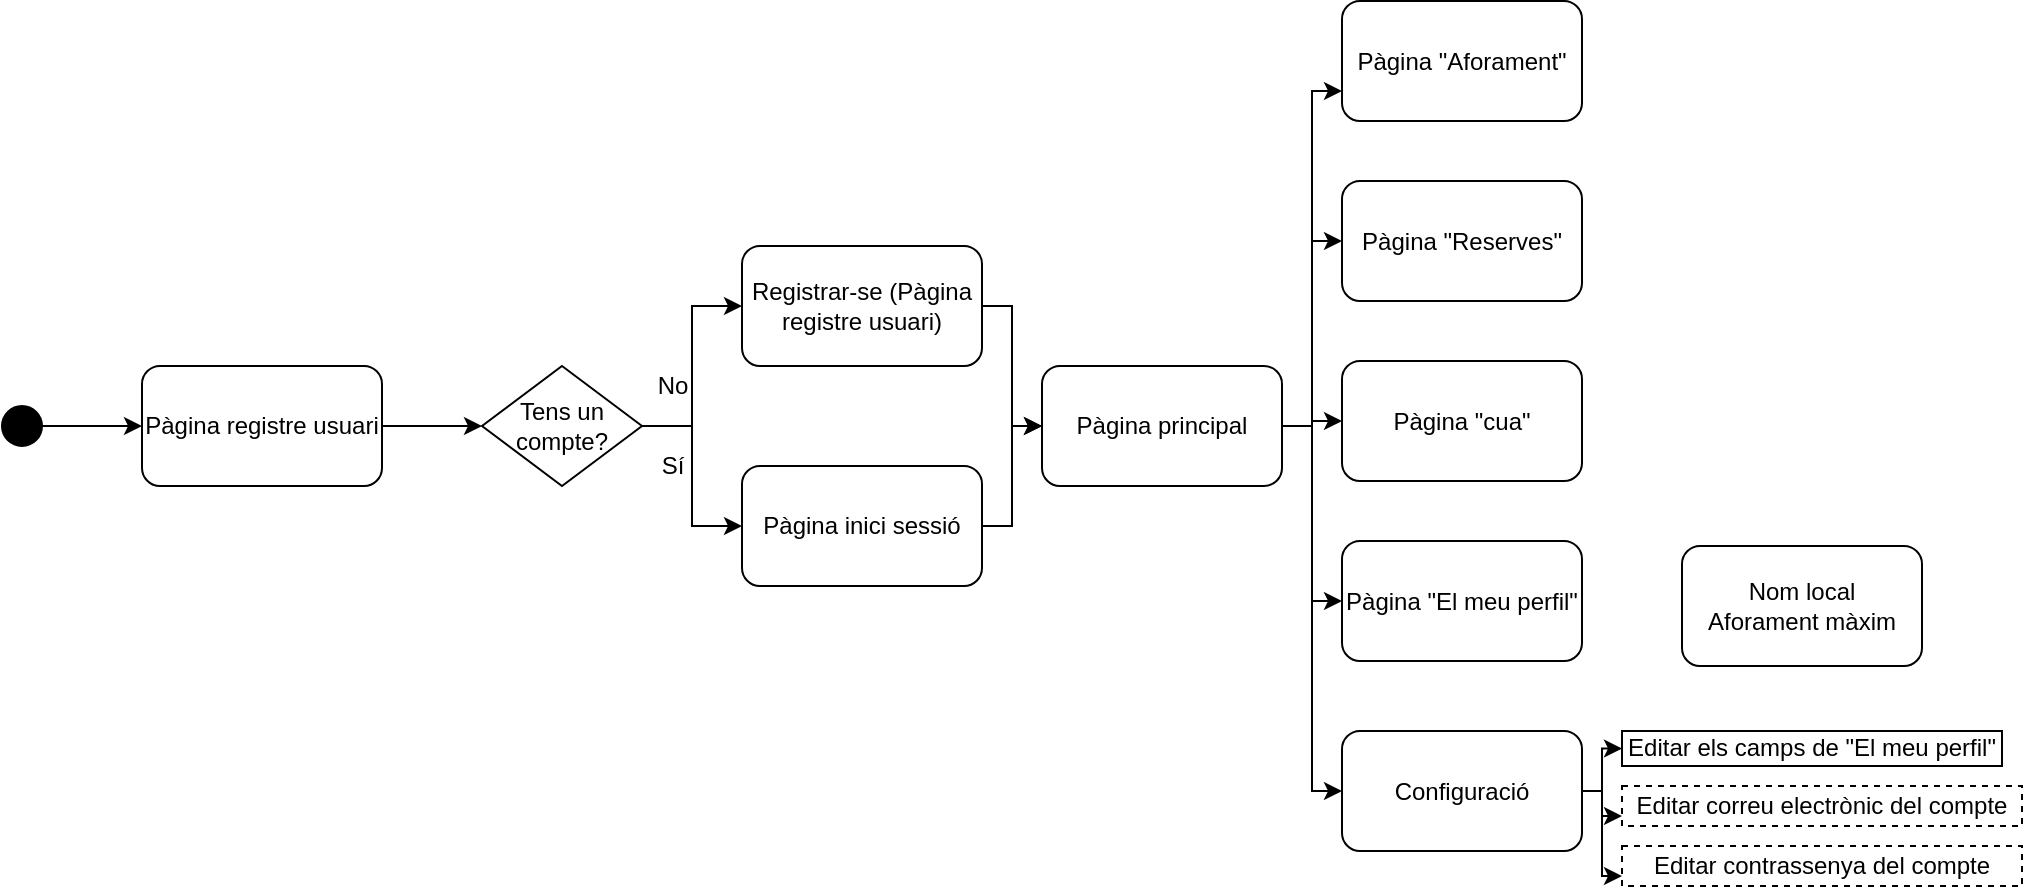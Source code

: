 <mxfile version="13.1.2" type="github"><diagram id="QyLK_1G8izOVnMK4OfBK" name="Flow general"><mxGraphModel dx="946" dy="1046" grid="1" gridSize="10" guides="1" tooltips="1" connect="1" arrows="1" fold="1" page="0" pageScale="1" pageWidth="827" pageHeight="1169" math="0" shadow="0"><root><mxCell id="0"/><mxCell id="1" parent="0"/><mxCell id="_c1tW72TKpihIUh71Ftu-7" value="" style="edgeStyle=orthogonalEdgeStyle;rounded=0;orthogonalLoop=1;jettySize=auto;html=1;" edge="1" parent="1" source="_c1tW72TKpihIUh71Ftu-2" target="_c1tW72TKpihIUh71Ftu-3"><mxGeometry relative="1" as="geometry"/></mxCell><mxCell id="_c1tW72TKpihIUh71Ftu-2" value="" style="ellipse;whiteSpace=wrap;html=1;aspect=fixed;fillColor=#000000;" vertex="1" parent="1"><mxGeometry x="70" y="180" width="20" height="20" as="geometry"/></mxCell><mxCell id="_c1tW72TKpihIUh71Ftu-10" style="edgeStyle=orthogonalEdgeStyle;rounded=0;orthogonalLoop=1;jettySize=auto;html=1;exitX=1;exitY=0.5;exitDx=0;exitDy=0;" edge="1" parent="1" source="_c1tW72TKpihIUh71Ftu-3" target="_c1tW72TKpihIUh71Ftu-9"><mxGeometry relative="1" as="geometry"/></mxCell><mxCell id="_c1tW72TKpihIUh71Ftu-3" value="Pàgina registre usuari" style="rounded=1;whiteSpace=wrap;html=1;fillColor=none;" vertex="1" parent="1"><mxGeometry x="140" y="160" width="120" height="60" as="geometry"/></mxCell><mxCell id="_c1tW72TKpihIUh71Ftu-11" style="edgeStyle=orthogonalEdgeStyle;rounded=0;orthogonalLoop=1;jettySize=auto;html=1;exitX=1;exitY=0.5;exitDx=0;exitDy=0;entryX=0;entryY=0.5;entryDx=0;entryDy=0;" edge="1" parent="1" source="_c1tW72TKpihIUh71Ftu-9" target="_c1tW72TKpihIUh71Ftu-12"><mxGeometry relative="1" as="geometry"><mxPoint x="420" y="120" as="targetPoint"/></mxGeometry></mxCell><mxCell id="_c1tW72TKpihIUh71Ftu-16" style="edgeStyle=orthogonalEdgeStyle;rounded=0;orthogonalLoop=1;jettySize=auto;html=1;exitX=1;exitY=0.5;exitDx=0;exitDy=0;" edge="1" parent="1" source="_c1tW72TKpihIUh71Ftu-9" target="_c1tW72TKpihIUh71Ftu-13"><mxGeometry relative="1" as="geometry"/></mxCell><mxCell id="_c1tW72TKpihIUh71Ftu-9" value="Tens un compte?" style="rhombus;whiteSpace=wrap;html=1;fillColor=none;" vertex="1" parent="1"><mxGeometry x="310" y="160" width="80" height="60" as="geometry"/></mxCell><mxCell id="_c1tW72TKpihIUh71Ftu-20" style="edgeStyle=elbowEdgeStyle;rounded=0;orthogonalLoop=1;jettySize=auto;html=1;exitX=1;exitY=0.5;exitDx=0;exitDy=0;" edge="1" parent="1" source="_c1tW72TKpihIUh71Ftu-12" target="_c1tW72TKpihIUh71Ftu-18"><mxGeometry relative="1" as="geometry"/></mxCell><mxCell id="_c1tW72TKpihIUh71Ftu-12" value="Registrar-se (Pàgina registre usuari)" style="rounded=1;whiteSpace=wrap;html=1;fillColor=none;" vertex="1" parent="1"><mxGeometry x="440" y="100" width="120" height="60" as="geometry"/></mxCell><mxCell id="_c1tW72TKpihIUh71Ftu-29" style="edgeStyle=elbowEdgeStyle;rounded=0;orthogonalLoop=1;jettySize=auto;html=1;exitX=1;exitY=0.5;exitDx=0;exitDy=0;" edge="1" parent="1" source="_c1tW72TKpihIUh71Ftu-13" target="_c1tW72TKpihIUh71Ftu-18"><mxGeometry relative="1" as="geometry"/></mxCell><mxCell id="_c1tW72TKpihIUh71Ftu-13" value="Pàgina inici sessió" style="rounded=1;whiteSpace=wrap;html=1;fillColor=none;" vertex="1" parent="1"><mxGeometry x="440" y="210" width="120" height="60" as="geometry"/></mxCell><mxCell id="_c1tW72TKpihIUh71Ftu-39" style="edgeStyle=elbowEdgeStyle;rounded=0;orthogonalLoop=1;jettySize=auto;html=1;exitX=1;exitY=0.5;exitDx=0;exitDy=0;entryX=0;entryY=0.75;entryDx=0;entryDy=0;" edge="1" parent="1" source="_c1tW72TKpihIUh71Ftu-18" target="_c1tW72TKpihIUh71Ftu-22"><mxGeometry relative="1" as="geometry"/></mxCell><mxCell id="_c1tW72TKpihIUh71Ftu-40" style="edgeStyle=elbowEdgeStyle;rounded=0;orthogonalLoop=1;jettySize=auto;html=1;exitX=1;exitY=0.5;exitDx=0;exitDy=0;" edge="1" parent="1" source="_c1tW72TKpihIUh71Ftu-18" target="_c1tW72TKpihIUh71Ftu-35"><mxGeometry relative="1" as="geometry"/></mxCell><mxCell id="_c1tW72TKpihIUh71Ftu-41" style="edgeStyle=elbowEdgeStyle;rounded=0;orthogonalLoop=1;jettySize=auto;html=1;exitX=1;exitY=0.5;exitDx=0;exitDy=0;" edge="1" parent="1" source="_c1tW72TKpihIUh71Ftu-18" target="_c1tW72TKpihIUh71Ftu-23"><mxGeometry relative="1" as="geometry"/></mxCell><mxCell id="_c1tW72TKpihIUh71Ftu-42" style="edgeStyle=elbowEdgeStyle;rounded=0;orthogonalLoop=1;jettySize=auto;html=1;exitX=1;exitY=0.5;exitDx=0;exitDy=0;" edge="1" parent="1" source="_c1tW72TKpihIUh71Ftu-18" target="_c1tW72TKpihIUh71Ftu-25"><mxGeometry relative="1" as="geometry"/></mxCell><mxCell id="_c1tW72TKpihIUh71Ftu-43" style="edgeStyle=elbowEdgeStyle;rounded=0;orthogonalLoop=1;jettySize=auto;html=1;exitX=1;exitY=0.5;exitDx=0;exitDy=0;" edge="1" parent="1" source="_c1tW72TKpihIUh71Ftu-18" target="_c1tW72TKpihIUh71Ftu-24"><mxGeometry relative="1" as="geometry"/></mxCell><mxCell id="_c1tW72TKpihIUh71Ftu-18" value="Pàgina principal" style="rounded=1;whiteSpace=wrap;html=1;fillColor=none;" vertex="1" parent="1"><mxGeometry x="590" y="160" width="120" height="60" as="geometry"/></mxCell><mxCell id="_c1tW72TKpihIUh71Ftu-22" value="Pàgina &quot;Aforament&quot;" style="rounded=1;whiteSpace=wrap;html=1;fillColor=none;" vertex="1" parent="1"><mxGeometry x="740" y="-22.5" width="120" height="60" as="geometry"/></mxCell><mxCell id="_c1tW72TKpihIUh71Ftu-23" value="Pàgina &quot;Reserves&quot;" style="rounded=1;whiteSpace=wrap;html=1;fillColor=none;" vertex="1" parent="1"><mxGeometry x="740" y="67.5" width="120" height="60" as="geometry"/></mxCell><mxCell id="_c1tW72TKpihIUh71Ftu-24" value="Pàgina &quot;cua&quot;" style="rounded=1;whiteSpace=wrap;html=1;fillColor=none;" vertex="1" parent="1"><mxGeometry x="740" y="157.5" width="120" height="60" as="geometry"/></mxCell><mxCell id="_c1tW72TKpihIUh71Ftu-25" value="Pàgina &quot;El meu perfil&quot;" style="rounded=1;whiteSpace=wrap;html=1;fillColor=none;" vertex="1" parent="1"><mxGeometry x="740" y="247.5" width="120" height="60" as="geometry"/></mxCell><mxCell id="_c1tW72TKpihIUh71Ftu-27" value="Sí" style="text;html=1;align=center;verticalAlign=middle;resizable=0;points=[];autosize=1;" vertex="1" parent="1"><mxGeometry x="390" y="200" width="30" height="20" as="geometry"/></mxCell><mxCell id="_c1tW72TKpihIUh71Ftu-28" value="No" style="text;html=1;align=center;verticalAlign=middle;resizable=0;points=[];autosize=1;" vertex="1" parent="1"><mxGeometry x="390" y="160" width="30" height="20" as="geometry"/></mxCell><mxCell id="_c1tW72TKpihIUh71Ftu-34" value="Nom local&lt;br&gt;Aforament màxim&lt;br&gt;" style="rounded=1;whiteSpace=wrap;html=1;fillColor=none;" vertex="1" parent="1"><mxGeometry x="910" y="250" width="120" height="60" as="geometry"/></mxCell><mxCell id="_c1tW72TKpihIUh71Ftu-52" style="edgeStyle=elbowEdgeStyle;rounded=0;orthogonalLoop=1;jettySize=auto;html=1;exitX=1;exitY=0.5;exitDx=0;exitDy=0;entryX=0;entryY=0.5;entryDx=0;entryDy=0;" edge="1" parent="1" source="_c1tW72TKpihIUh71Ftu-35" target="_c1tW72TKpihIUh71Ftu-44"><mxGeometry relative="1" as="geometry"/></mxCell><mxCell id="_c1tW72TKpihIUh71Ftu-53" style="edgeStyle=elbowEdgeStyle;rounded=0;orthogonalLoop=1;jettySize=auto;html=1;exitX=1;exitY=0.5;exitDx=0;exitDy=0;entryX=0;entryY=0.75;entryDx=0;entryDy=0;" edge="1" parent="1" source="_c1tW72TKpihIUh71Ftu-35" target="_c1tW72TKpihIUh71Ftu-46"><mxGeometry relative="1" as="geometry"/></mxCell><mxCell id="_c1tW72TKpihIUh71Ftu-54" style="edgeStyle=elbowEdgeStyle;rounded=0;orthogonalLoop=1;jettySize=auto;html=1;exitX=1;exitY=0.5;exitDx=0;exitDy=0;entryX=0;entryY=0.75;entryDx=0;entryDy=0;" edge="1" parent="1" source="_c1tW72TKpihIUh71Ftu-35" target="_c1tW72TKpihIUh71Ftu-45"><mxGeometry relative="1" as="geometry"/></mxCell><mxCell id="_c1tW72TKpihIUh71Ftu-35" value="Configuració" style="rounded=1;whiteSpace=wrap;html=1;fillColor=none;" vertex="1" parent="1"><mxGeometry x="740" y="342.5" width="120" height="60" as="geometry"/></mxCell><mxCell id="_c1tW72TKpihIUh71Ftu-44" value="Editar els camps de &quot;El meu perfil&quot;" style="rounded=1;whiteSpace=wrap;html=1;fillColor=none;arcSize=0;" vertex="1" parent="1"><mxGeometry x="880" y="342.5" width="190" height="17.5" as="geometry"/></mxCell><mxCell id="_c1tW72TKpihIUh71Ftu-45" value="Editar correu electrònic del compte" style="rounded=1;whiteSpace=wrap;html=1;fillColor=none;dashed=1;arcSize=0;" vertex="1" parent="1"><mxGeometry x="880" y="370" width="200" height="20" as="geometry"/></mxCell><mxCell id="_c1tW72TKpihIUh71Ftu-46" value="Editar contrassenya del compte" style="rounded=1;whiteSpace=wrap;html=1;fillColor=none;dashed=1;arcSize=0;" vertex="1" parent="1"><mxGeometry x="880" y="400" width="200" height="20" as="geometry"/></mxCell></root></mxGraphModel></diagram></mxfile>